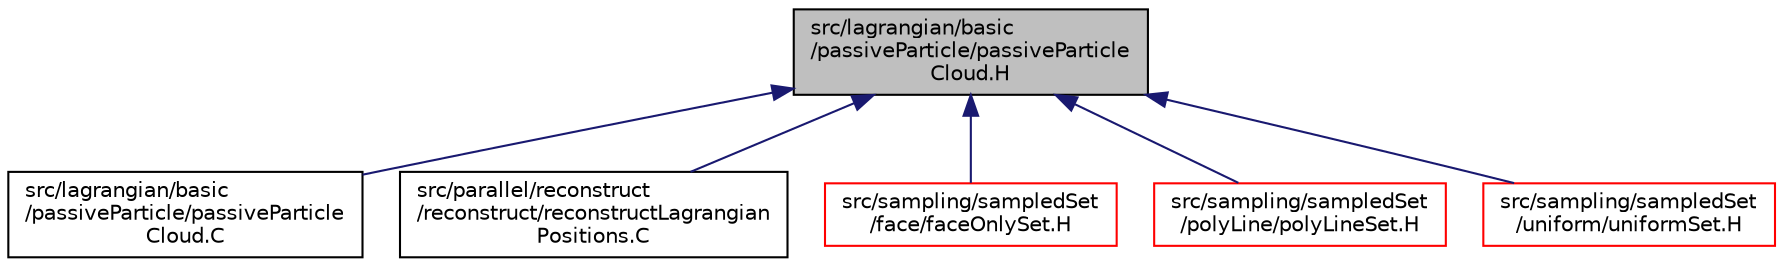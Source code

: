 digraph "src/lagrangian/basic/passiveParticle/passiveParticleCloud.H"
{
  bgcolor="transparent";
  edge [fontname="Helvetica",fontsize="10",labelfontname="Helvetica",labelfontsize="10"];
  node [fontname="Helvetica",fontsize="10",shape=record];
  Node315 [label="src/lagrangian/basic\l/passiveParticle/passiveParticle\lCloud.H",height=0.2,width=0.4,color="black", fillcolor="grey75", style="filled", fontcolor="black"];
  Node315 -> Node316 [dir="back",color="midnightblue",fontsize="10",style="solid",fontname="Helvetica"];
  Node316 [label="src/lagrangian/basic\l/passiveParticle/passiveParticle\lCloud.C",height=0.2,width=0.4,color="black",URL="$a05585.html"];
  Node315 -> Node317 [dir="back",color="midnightblue",fontsize="10",style="solid",fontname="Helvetica"];
  Node317 [label="src/parallel/reconstruct\l/reconstruct/reconstructLagrangian\lPositions.C",height=0.2,width=0.4,color="black",URL="$a13985.html"];
  Node315 -> Node318 [dir="back",color="midnightblue",fontsize="10",style="solid",fontname="Helvetica"];
  Node318 [label="src/sampling/sampledSet\l/face/faceOnlySet.H",height=0.2,width=0.4,color="red",URL="$a14984.html"];
  Node315 -> Node324 [dir="back",color="midnightblue",fontsize="10",style="solid",fontname="Helvetica"];
  Node324 [label="src/sampling/sampledSet\l/polyLine/polyLineSet.H",height=0.2,width=0.4,color="red",URL="$a15014.html"];
  Node315 -> Node326 [dir="back",color="midnightblue",fontsize="10",style="solid",fontname="Helvetica"];
  Node326 [label="src/sampling/sampledSet\l/uniform/uniformSet.H",height=0.2,width=0.4,color="red",URL="$a15047.html"];
}
